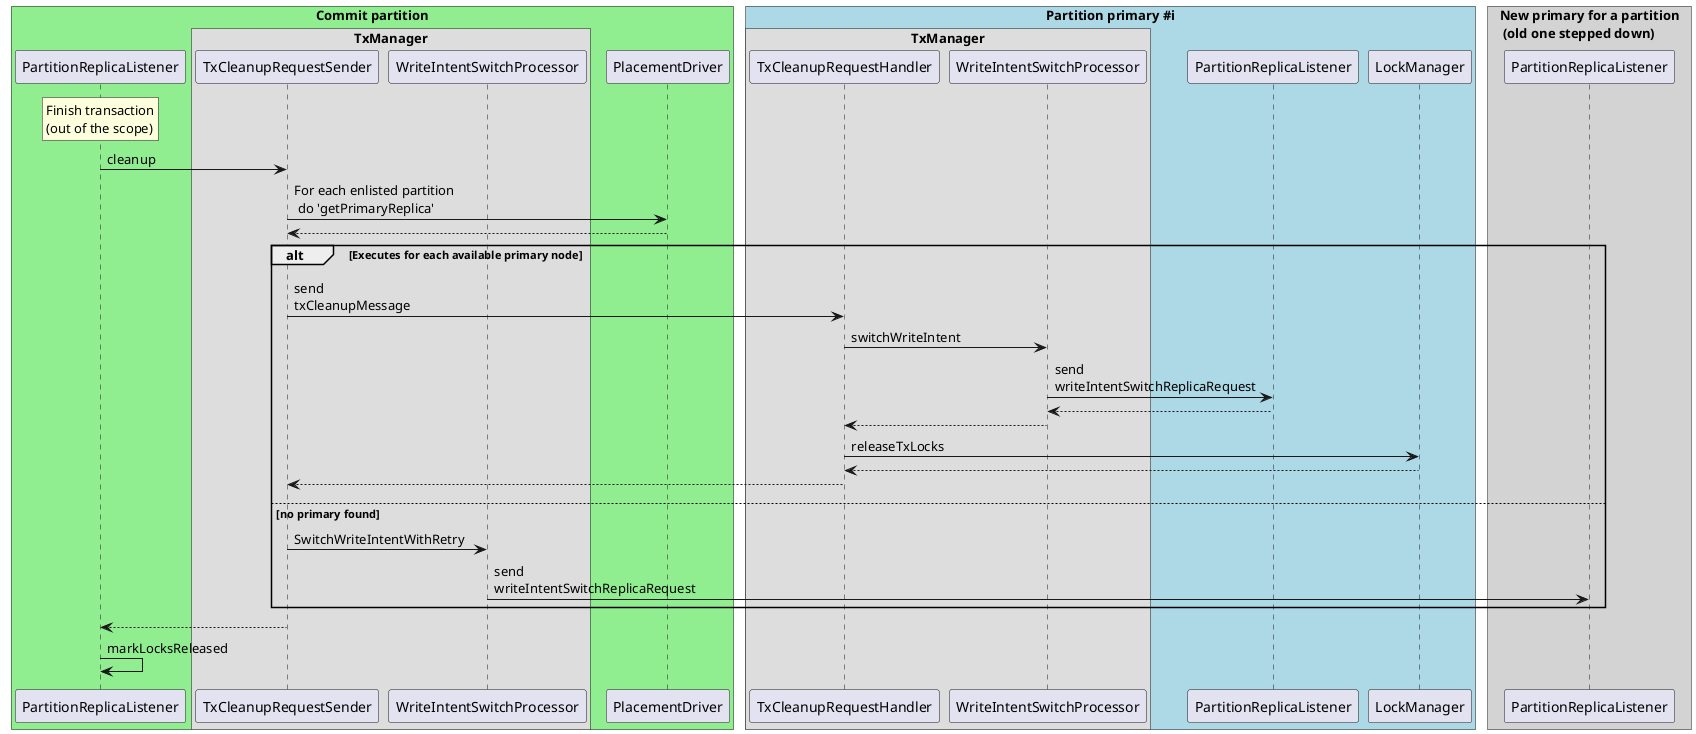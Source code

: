 @startuml

!pragma teoz true
box "Commit partition" #LightGreen
participant PartitionReplicaListener
box "TxManager"
participant TxCleanupRequestSender
participant WriteIntentSwitchProcessor as WISP1
end box
participant PlacementDriver

end box

box "Partition primary #i" #LightBlue
box "TxManager"
participant TxCleanupRequestHandler
participant WriteIntentSwitchProcessor as WISP2
end box
participant PartitionReplicaListener as PRL2
participant LockManager
end box

box "New primary for a partition\n (old one stepped down)" #LightGray
participant PartitionReplicaListener as PRL3
end box
rnote over PartitionReplicaListener
 Finish transaction
 (out of the scope)
endrnote
PartitionReplicaListener -> TxCleanupRequestSender: cleanup

TxCleanupRequestSender -> PlacementDriver: For each enlisted partition\n do 'getPrimaryReplica'
return

alt Executes for each available primary node

TxCleanupRequestSender -> TxCleanupRequestHandler: send \ntxCleanupMessage
TxCleanupRequestHandler -> WISP2: switchWriteIntent
WISP2 -> PRL2: send \nwriteIntentSwitchReplicaRequest
return
WISP2 --> TxCleanupRequestHandler
TxCleanupRequestHandler->LockManager: releaseTxLocks
return
TxCleanupRequestHandler --> TxCleanupRequestSender
else no primary found
TxCleanupRequestSender -> WISP1: SwitchWriteIntentWithRetry
WISP1 -> PRL3: send \nwriteIntentSwitchReplicaRequest
end
TxCleanupRequestSender --> PartitionReplicaListener
PartitionReplicaListener -> PartitionReplicaListener : markLocksReleased
@enduml
